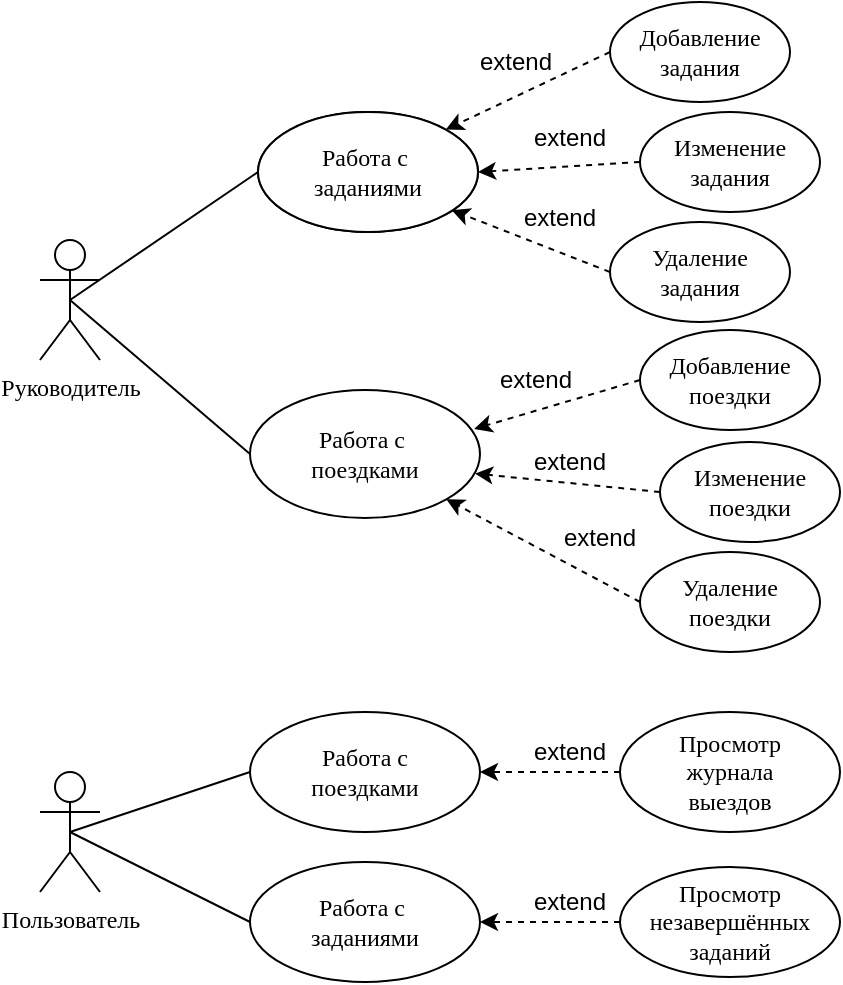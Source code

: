 <mxfile version="13.6.2" type="device" pages="2"><diagram name="Ving_and_User" id="oF56Ck8QvnUyqf3Dc_yR"><mxGraphModel dx="1497" dy="865" grid="1" gridSize="10" guides="1" tooltips="1" connect="1" arrows="1" fold="1" page="1" pageScale="1" pageWidth="827" pageHeight="1169" math="0" shadow="0"><root><mxCell id="jAGrt2J0YsNrdGlfkH3J-0"/><mxCell id="jAGrt2J0YsNrdGlfkH3J-1" parent="jAGrt2J0YsNrdGlfkH3J-0"/><mxCell id="69zOhWd5Mk_UO6jBesnX-0" style="edgeStyle=none;rounded=0;orthogonalLoop=1;jettySize=auto;html=1;exitX=0.5;exitY=0.5;exitDx=0;exitDy=0;exitPerimeter=0;entryX=0;entryY=0.5;entryDx=0;entryDy=0;fontFamily=Tahoma;fontSize=10;fontColor=#000099;endArrow=none;endFill=0;" parent="jAGrt2J0YsNrdGlfkH3J-1" source="jAGrt2J0YsNrdGlfkH3J-4" target="jAGrt2J0YsNrdGlfkH3J-8" edge="1"><mxGeometry relative="1" as="geometry"/></mxCell><mxCell id="jAGrt2J0YsNrdGlfkH3J-4" value="Руководитель" style="shape=umlActor;verticalLabelPosition=bottom;labelBackgroundColor=#ffffff;verticalAlign=top;html=1;outlineConnect=0;fontFamily=Tahoma;" parent="jAGrt2J0YsNrdGlfkH3J-1" vertex="1"><mxGeometry x="250" y="239" width="30" height="60" as="geometry"/></mxCell><mxCell id="jAGrt2J0YsNrdGlfkH3J-8" value="&lt;font style=&quot;font-size: 12px&quot;&gt;Создание&lt;br&gt;задания&lt;/font&gt;" style="ellipse;whiteSpace=wrap;html=1;fontFamily=Tahoma;" parent="jAGrt2J0YsNrdGlfkH3J-1" vertex="1"><mxGeometry x="359" y="175" width="110" height="60" as="geometry"/></mxCell><mxCell id="jAGrt2J0YsNrdGlfkH3J-15" style="edgeStyle=none;rounded=0;orthogonalLoop=1;jettySize=auto;html=1;exitX=0.5;exitY=0.5;exitDx=0;exitDy=0;exitPerimeter=0;fontFamily=Tahoma;entryX=0;entryY=0.5;entryDx=0;entryDy=0;endArrow=none;endFill=0;" parent="jAGrt2J0YsNrdGlfkH3J-1" source="jAGrt2J0YsNrdGlfkH3J-17" target="gumsVrbyaYuRGja6uznP-0" edge="1"><mxGeometry relative="1" as="geometry"><mxPoint x="670.0" y="405" as="targetPoint"/></mxGeometry></mxCell><mxCell id="p03U4cU3a0q63WZSCkxJ-1" style="rounded=0;orthogonalLoop=1;jettySize=auto;html=1;exitX=0.5;exitY=0.5;exitDx=0;exitDy=0;exitPerimeter=0;entryX=0;entryY=0.5;entryDx=0;entryDy=0;endArrow=none;endFill=0;" edge="1" parent="jAGrt2J0YsNrdGlfkH3J-1" source="jAGrt2J0YsNrdGlfkH3J-17" target="xQ48ce1O_omtEna1fN1E-19"><mxGeometry relative="1" as="geometry"/></mxCell><mxCell id="jAGrt2J0YsNrdGlfkH3J-17" value="Пользователь" style="shape=umlActor;verticalLabelPosition=bottom;labelBackgroundColor=#ffffff;verticalAlign=top;html=1;outlineConnect=0;fontFamily=Tahoma;" parent="jAGrt2J0YsNrdGlfkH3J-1" vertex="1"><mxGeometry x="250" y="505" width="30" height="60" as="geometry"/></mxCell><mxCell id="YtZrTKqZkma375A6ufs0-21" style="edgeStyle=none;rounded=0;orthogonalLoop=1;jettySize=auto;html=1;exitX=0.5;exitY=0.5;exitDx=0;exitDy=0;exitPerimeter=0;entryX=0;entryY=0.5;entryDx=0;entryDy=0;startSize=6;endArrow=none;endFill=0;endSize=6;fontFamily=Tahoma;fontSize=10;fontColor=#1A1A1A;" parent="jAGrt2J0YsNrdGlfkH3J-1" source="jAGrt2J0YsNrdGlfkH3J-4" target="YtZrTKqZkma375A6ufs0-19" edge="1"><mxGeometry relative="1" as="geometry"><mxPoint x="215" y="484.0" as="sourcePoint"/></mxGeometry></mxCell><mxCell id="YtZrTKqZkma375A6ufs0-19" value="&lt;font style=&quot;font-size: 12px&quot;&gt;Работа с&amp;nbsp;&lt;br&gt;поездками&lt;br&gt;&lt;/font&gt;" style="ellipse;whiteSpace=wrap;html=1;fontFamily=Tahoma;" parent="jAGrt2J0YsNrdGlfkH3J-1" vertex="1"><mxGeometry x="355" y="314" width="115" height="64" as="geometry"/></mxCell><mxCell id="gumsVrbyaYuRGja6uznP-0" value="Работа с &lt;br&gt;поездками" style="ellipse;whiteSpace=wrap;html=1;fontFamily=Tahoma;verticalAlign=middle;" parent="jAGrt2J0YsNrdGlfkH3J-1" vertex="1"><mxGeometry x="355" y="475" width="115" height="60" as="geometry"/></mxCell><mxCell id="4R0IFtfhH6a-pLV1-HHP-1" value="Работа с&amp;nbsp;&lt;br&gt;заданиями" style="ellipse;whiteSpace=wrap;html=1;fontFamily=Tahoma;" parent="jAGrt2J0YsNrdGlfkH3J-1" vertex="1"><mxGeometry x="359" y="175" width="110" height="60" as="geometry"/></mxCell><mxCell id="xQ48ce1O_omtEna1fN1E-4" style="rounded=0;orthogonalLoop=1;jettySize=auto;html=1;exitX=0;exitY=0.5;exitDx=0;exitDy=0;dashed=1;entryX=1;entryY=0;entryDx=0;entryDy=0;" parent="jAGrt2J0YsNrdGlfkH3J-1" source="xQ48ce1O_omtEna1fN1E-2" target="4R0IFtfhH6a-pLV1-HHP-1" edge="1"><mxGeometry relative="1" as="geometry"><mxPoint x="451.5" y="174" as="targetPoint"/></mxGeometry></mxCell><mxCell id="xQ48ce1O_omtEna1fN1E-2" value="&lt;font style=&quot;font-size: 12px&quot;&gt;Добавление&lt;br&gt;задания&lt;br&gt;&lt;/font&gt;" style="ellipse;whiteSpace=wrap;html=1;fontFamily=Tahoma;" parent="jAGrt2J0YsNrdGlfkH3J-1" vertex="1"><mxGeometry x="535" y="120" width="90" height="50" as="geometry"/></mxCell><mxCell id="xQ48ce1O_omtEna1fN1E-6" style="edgeStyle=none;rounded=0;orthogonalLoop=1;jettySize=auto;html=1;exitX=0;exitY=0.5;exitDx=0;exitDy=0;entryX=1;entryY=0.5;entryDx=0;entryDy=0;dashed=1;" parent="jAGrt2J0YsNrdGlfkH3J-1" source="xQ48ce1O_omtEna1fN1E-3" target="4R0IFtfhH6a-pLV1-HHP-1" edge="1"><mxGeometry relative="1" as="geometry"><mxPoint x="467.5" y="175" as="targetPoint"/></mxGeometry></mxCell><mxCell id="xQ48ce1O_omtEna1fN1E-3" value="&lt;font style=&quot;font-size: 12px&quot;&gt;Изменение задания&lt;br&gt;&lt;/font&gt;" style="ellipse;whiteSpace=wrap;html=1;fontFamily=Tahoma;" parent="jAGrt2J0YsNrdGlfkH3J-1" vertex="1"><mxGeometry x="550" y="175" width="90" height="50" as="geometry"/></mxCell><mxCell id="xQ48ce1O_omtEna1fN1E-5" value="extend" style="text;html=1;strokeColor=none;fillColor=none;align=center;verticalAlign=middle;whiteSpace=wrap;rounded=0;" parent="jAGrt2J0YsNrdGlfkH3J-1" vertex="1"><mxGeometry x="467.5" y="140" width="40" height="20" as="geometry"/></mxCell><mxCell id="xQ48ce1O_omtEna1fN1E-7" value="extend" style="text;html=1;strokeColor=none;fillColor=none;align=center;verticalAlign=middle;whiteSpace=wrap;rounded=0;" parent="jAGrt2J0YsNrdGlfkH3J-1" vertex="1"><mxGeometry x="495" y="180" width="40" height="15" as="geometry"/></mxCell><mxCell id="xQ48ce1O_omtEna1fN1E-8" style="rounded=0;orthogonalLoop=1;jettySize=auto;html=1;exitX=0;exitY=0.5;exitDx=0;exitDy=0;dashed=1;entryX=0.975;entryY=0.304;entryDx=0;entryDy=0;entryPerimeter=0;" parent="jAGrt2J0YsNrdGlfkH3J-1" source="xQ48ce1O_omtEna1fN1E-9" target="YtZrTKqZkma375A6ufs0-19" edge="1"><mxGeometry relative="1" as="geometry"><mxPoint x="470" y="346.5" as="targetPoint"/></mxGeometry></mxCell><mxCell id="xQ48ce1O_omtEna1fN1E-9" value="&lt;font style=&quot;font-size: 12px&quot;&gt;Добавление&lt;br&gt;поездки&lt;br&gt;&lt;/font&gt;" style="ellipse;whiteSpace=wrap;html=1;fontFamily=Tahoma;" parent="jAGrt2J0YsNrdGlfkH3J-1" vertex="1"><mxGeometry x="550" y="284" width="90" height="50" as="geometry"/></mxCell><mxCell id="xQ48ce1O_omtEna1fN1E-10" style="edgeStyle=none;rounded=0;orthogonalLoop=1;jettySize=auto;html=1;exitX=0;exitY=0.5;exitDx=0;exitDy=0;entryX=0.978;entryY=0.653;entryDx=0;entryDy=0;dashed=1;entryPerimeter=0;" parent="jAGrt2J0YsNrdGlfkH3J-1" source="xQ48ce1O_omtEna1fN1E-11" target="YtZrTKqZkma375A6ufs0-19" edge="1"><mxGeometry relative="1" as="geometry"><mxPoint x="470" y="380" as="targetPoint"/></mxGeometry></mxCell><mxCell id="xQ48ce1O_omtEna1fN1E-11" value="&lt;font style=&quot;font-size: 12px&quot;&gt;Изменение&lt;br&gt;поездки&lt;br&gt;&lt;/font&gt;" style="ellipse;whiteSpace=wrap;html=1;fontFamily=Tahoma;" parent="jAGrt2J0YsNrdGlfkH3J-1" vertex="1"><mxGeometry x="560" y="340" width="90" height="50" as="geometry"/></mxCell><mxCell id="xQ48ce1O_omtEna1fN1E-12" value="extend" style="text;html=1;strokeColor=none;fillColor=none;align=center;verticalAlign=middle;whiteSpace=wrap;rounded=0;" parent="jAGrt2J0YsNrdGlfkH3J-1" vertex="1"><mxGeometry x="477.5" y="299" width="40" height="20" as="geometry"/></mxCell><mxCell id="xQ48ce1O_omtEna1fN1E-13" value="extend" style="text;html=1;strokeColor=none;fillColor=none;align=center;verticalAlign=middle;whiteSpace=wrap;rounded=0;" parent="jAGrt2J0YsNrdGlfkH3J-1" vertex="1"><mxGeometry x="495" y="340" width="40" height="20" as="geometry"/></mxCell><mxCell id="xQ48ce1O_omtEna1fN1E-16" style="edgeStyle=none;rounded=0;orthogonalLoop=1;jettySize=auto;html=1;exitX=0;exitY=0.5;exitDx=0;exitDy=0;entryX=1;entryY=0.5;entryDx=0;entryDy=0;dashed=1;" parent="jAGrt2J0YsNrdGlfkH3J-1" source="xQ48ce1O_omtEna1fN1E-17" edge="1"><mxGeometry relative="1" as="geometry"><mxPoint x="470" y="505" as="targetPoint"/></mxGeometry></mxCell><mxCell id="xQ48ce1O_omtEna1fN1E-17" value="&lt;font style=&quot;font-size: 12px&quot;&gt;Просмотр &lt;br&gt;журнала &lt;br&gt;выездов&lt;br&gt;&lt;/font&gt;" style="ellipse;whiteSpace=wrap;html=1;fontFamily=Tahoma;" parent="jAGrt2J0YsNrdGlfkH3J-1" vertex="1"><mxGeometry x="540" y="475" width="110" height="60" as="geometry"/></mxCell><mxCell id="xQ48ce1O_omtEna1fN1E-18" value="extend" style="text;html=1;strokeColor=none;fillColor=none;align=center;verticalAlign=middle;whiteSpace=wrap;rounded=0;" parent="jAGrt2J0YsNrdGlfkH3J-1" vertex="1"><mxGeometry x="495" y="485" width="40" height="20" as="geometry"/></mxCell><mxCell id="xQ48ce1O_omtEna1fN1E-19" value="Работа с&amp;nbsp;&lt;br&gt;заданиями" style="ellipse;whiteSpace=wrap;html=1;fontFamily=Tahoma;verticalAlign=middle;" parent="jAGrt2J0YsNrdGlfkH3J-1" vertex="1"><mxGeometry x="355" y="550" width="115" height="60" as="geometry"/></mxCell><mxCell id="xQ48ce1O_omtEna1fN1E-20" style="edgeStyle=none;rounded=0;orthogonalLoop=1;jettySize=auto;html=1;exitX=0;exitY=0.5;exitDx=0;exitDy=0;entryX=1;entryY=0.5;entryDx=0;entryDy=0;dashed=1;" parent="jAGrt2J0YsNrdGlfkH3J-1" source="xQ48ce1O_omtEna1fN1E-21" target="xQ48ce1O_omtEna1fN1E-19" edge="1"><mxGeometry relative="1" as="geometry"><mxPoint x="470.0" y="575" as="targetPoint"/></mxGeometry></mxCell><mxCell id="xQ48ce1O_omtEna1fN1E-21" value="&lt;font style=&quot;font-size: 12px&quot;&gt;Просмотр незавершённых заданий&lt;br&gt;&lt;/font&gt;" style="ellipse;whiteSpace=wrap;html=1;fontFamily=Tahoma;" parent="jAGrt2J0YsNrdGlfkH3J-1" vertex="1"><mxGeometry x="540" y="552.5" width="110" height="55" as="geometry"/></mxCell><mxCell id="xQ48ce1O_omtEna1fN1E-22" value="extend" style="text;html=1;strokeColor=none;fillColor=none;align=center;verticalAlign=middle;whiteSpace=wrap;rounded=0;" parent="jAGrt2J0YsNrdGlfkH3J-1" vertex="1"><mxGeometry x="494.5" y="560" width="40" height="20" as="geometry"/></mxCell><mxCell id="Bga918_8FdyIKth6O8xT-1" style="rounded=0;orthogonalLoop=1;jettySize=auto;html=1;exitX=0;exitY=0.5;exitDx=0;exitDy=0;entryX=1;entryY=1;entryDx=0;entryDy=0;dashed=1;" parent="jAGrt2J0YsNrdGlfkH3J-1" source="Bga918_8FdyIKth6O8xT-0" target="YtZrTKqZkma375A6ufs0-19" edge="1"><mxGeometry relative="1" as="geometry"/></mxCell><mxCell id="Bga918_8FdyIKth6O8xT-0" value="&lt;font style=&quot;font-size: 12px&quot;&gt;Удаление поездки&lt;br&gt;&lt;/font&gt;" style="ellipse;whiteSpace=wrap;html=1;fontFamily=Tahoma;" parent="jAGrt2J0YsNrdGlfkH3J-1" vertex="1"><mxGeometry x="550" y="395" width="90" height="50" as="geometry"/></mxCell><mxCell id="Bga918_8FdyIKth6O8xT-4" value="extend" style="text;html=1;strokeColor=none;fillColor=none;align=center;verticalAlign=middle;whiteSpace=wrap;rounded=0;" parent="jAGrt2J0YsNrdGlfkH3J-1" vertex="1"><mxGeometry x="510" y="378" width="40" height="20" as="geometry"/></mxCell><mxCell id="Bga918_8FdyIKth6O8xT-6" style="edgeStyle=none;rounded=0;orthogonalLoop=1;jettySize=auto;html=1;exitX=0;exitY=0.5;exitDx=0;exitDy=0;entryX=0.881;entryY=0.818;entryDx=0;entryDy=0;entryPerimeter=0;dashed=1;" parent="jAGrt2J0YsNrdGlfkH3J-1" source="Bga918_8FdyIKth6O8xT-5" target="4R0IFtfhH6a-pLV1-HHP-1" edge="1"><mxGeometry relative="1" as="geometry"/></mxCell><mxCell id="Bga918_8FdyIKth6O8xT-5" value="&lt;font style=&quot;font-size: 12px&quot;&gt;Удаление задания&lt;br&gt;&lt;/font&gt;" style="ellipse;whiteSpace=wrap;html=1;fontFamily=Tahoma;" parent="jAGrt2J0YsNrdGlfkH3J-1" vertex="1"><mxGeometry x="535" y="230" width="90" height="50" as="geometry"/></mxCell><mxCell id="Bga918_8FdyIKth6O8xT-7" value="extend" style="text;html=1;strokeColor=none;fillColor=none;align=center;verticalAlign=middle;whiteSpace=wrap;rounded=0;" parent="jAGrt2J0YsNrdGlfkH3J-1" vertex="1"><mxGeometry x="490" y="220" width="40" height="15" as="geometry"/></mxCell></root></mxGraphModel></diagram><diagram id="-Ex8XRKYDP-mN-t-zl64" name="Admin"><mxGraphModel dx="2370" dy="1370" grid="1" gridSize="10" guides="1" tooltips="1" connect="1" arrows="1" fold="1" page="1" pageScale="1" pageWidth="827" pageHeight="1169" math="0" shadow="0"><root><mxCell id="7gfOfqzFP5w3VZSOWOQJ-0"/><mxCell id="7gfOfqzFP5w3VZSOWOQJ-1" parent="7gfOfqzFP5w3VZSOWOQJ-0"/><mxCell id="7gfOfqzFP5w3VZSOWOQJ-2" style="edgeStyle=none;rounded=0;orthogonalLoop=1;jettySize=auto;html=1;exitX=0.5;exitY=0.5;exitDx=0;exitDy=0;entryX=0;entryY=0.5;entryDx=0;entryDy=0;fontFamily=Tahoma;fontSize=10;fontColor=#000099;endArrow=none;endFill=0;exitPerimeter=0;" edge="1" parent="7gfOfqzFP5w3VZSOWOQJ-1" source="7gfOfqzFP5w3VZSOWOQJ-3" target="7gfOfqzFP5w3VZSOWOQJ-4"><mxGeometry relative="1" as="geometry"><mxPoint x="384.026" y="271.139" as="sourcePoint"/></mxGeometry></mxCell><mxCell id="4vCajw-cfMjF2n8VsVhZ-2" style="edgeStyle=none;rounded=0;orthogonalLoop=1;jettySize=auto;html=1;exitX=0.5;exitY=0.5;exitDx=0;exitDy=0;exitPerimeter=0;endArrow=none;endFill=0;entryX=0;entryY=0.5;entryDx=0;entryDy=0;" edge="1" parent="7gfOfqzFP5w3VZSOWOQJ-1" source="7gfOfqzFP5w3VZSOWOQJ-3" target="4vCajw-cfMjF2n8VsVhZ-1"><mxGeometry relative="1" as="geometry"><mxPoint x="290" y="250" as="targetPoint"/></mxGeometry></mxCell><mxCell id="KU6_lTB2d8kg5Savwbz2-32" style="edgeStyle=none;rounded=0;orthogonalLoop=1;jettySize=auto;html=1;exitX=0.5;exitY=0.5;exitDx=0;exitDy=0;exitPerimeter=0;entryX=0;entryY=0.5;entryDx=0;entryDy=0;endArrow=none;endFill=0;" edge="1" parent="7gfOfqzFP5w3VZSOWOQJ-1" source="7gfOfqzFP5w3VZSOWOQJ-3" target="KU6_lTB2d8kg5Savwbz2-22"><mxGeometry relative="1" as="geometry"/></mxCell><mxCell id="7gfOfqzFP5w3VZSOWOQJ-3" value="Администратор" style="shape=umlActor;verticalLabelPosition=bottom;labelBackgroundColor=#ffffff;verticalAlign=top;html=1;outlineConnect=0;fontFamily=Tahoma;" vertex="1" parent="7gfOfqzFP5w3VZSOWOQJ-1"><mxGeometry x="180" y="451" width="30" height="60" as="geometry"/></mxCell><mxCell id="7gfOfqzFP5w3VZSOWOQJ-4" value="&lt;font style=&quot;font-size: 12px&quot;&gt;Создание&lt;br&gt;задания&lt;/font&gt;" style="ellipse;whiteSpace=wrap;html=1;fontFamily=Tahoma;" vertex="1" parent="7gfOfqzFP5w3VZSOWOQJ-1"><mxGeometry x="420" y="275" width="110" height="60" as="geometry"/></mxCell><mxCell id="7gfOfqzFP5w3VZSOWOQJ-6" value="&lt;font style=&quot;font-size: 12px&quot;&gt;Работа с&lt;br&gt;локациями&lt;br&gt;&lt;/font&gt;" style="ellipse;whiteSpace=wrap;html=1;fontFamily=Tahoma;" vertex="1" parent="7gfOfqzFP5w3VZSOWOQJ-1"><mxGeometry x="420" y="449" width="115" height="64" as="geometry"/></mxCell><mxCell id="7gfOfqzFP5w3VZSOWOQJ-7" value="Работа с&amp;nbsp;&lt;br&gt;пользователями" style="ellipse;whiteSpace=wrap;html=1;fontFamily=Tahoma;" vertex="1" parent="7gfOfqzFP5w3VZSOWOQJ-1"><mxGeometry x="420" y="275" width="110" height="60" as="geometry"/></mxCell><mxCell id="7gfOfqzFP5w3VZSOWOQJ-8" style="rounded=0;orthogonalLoop=1;jettySize=auto;html=1;exitX=0;exitY=0.5;exitDx=0;exitDy=0;dashed=1;entryX=1;entryY=0;entryDx=0;entryDy=0;" edge="1" parent="7gfOfqzFP5w3VZSOWOQJ-1" source="7gfOfqzFP5w3VZSOWOQJ-9" target="7gfOfqzFP5w3VZSOWOQJ-7"><mxGeometry relative="1" as="geometry"><mxPoint x="512.5" y="274" as="targetPoint"/></mxGeometry></mxCell><mxCell id="7gfOfqzFP5w3VZSOWOQJ-9" value="&lt;font style=&quot;font-size: 12px&quot;&gt;Добавление&lt;br&gt;пользователя&lt;br&gt;&lt;/font&gt;" style="ellipse;whiteSpace=wrap;html=1;fontFamily=Tahoma;" vertex="1" parent="7gfOfqzFP5w3VZSOWOQJ-1"><mxGeometry x="600" y="225" width="90" height="50" as="geometry"/></mxCell><mxCell id="7gfOfqzFP5w3VZSOWOQJ-10" style="edgeStyle=none;rounded=0;orthogonalLoop=1;jettySize=auto;html=1;exitX=0;exitY=0.5;exitDx=0;exitDy=0;entryX=1;entryY=0.5;entryDx=0;entryDy=0;dashed=1;" edge="1" parent="7gfOfqzFP5w3VZSOWOQJ-1" source="7gfOfqzFP5w3VZSOWOQJ-11" target="7gfOfqzFP5w3VZSOWOQJ-7"><mxGeometry relative="1" as="geometry"><mxPoint x="528.5" y="275" as="targetPoint"/></mxGeometry></mxCell><mxCell id="7gfOfqzFP5w3VZSOWOQJ-11" value="&lt;font style=&quot;font-size: 12px&quot;&gt;Изменение пользователя&lt;br&gt;&lt;/font&gt;" style="ellipse;whiteSpace=wrap;html=1;fontFamily=Tahoma;" vertex="1" parent="7gfOfqzFP5w3VZSOWOQJ-1"><mxGeometry x="611" y="280" width="90" height="50" as="geometry"/></mxCell><mxCell id="7gfOfqzFP5w3VZSOWOQJ-12" value="extend" style="text;html=1;strokeColor=none;fillColor=none;align=center;verticalAlign=middle;whiteSpace=wrap;rounded=0;" vertex="1" parent="7gfOfqzFP5w3VZSOWOQJ-1"><mxGeometry x="528.5" y="240" width="40" height="20" as="geometry"/></mxCell><mxCell id="7gfOfqzFP5w3VZSOWOQJ-13" value="extend" style="text;html=1;strokeColor=none;fillColor=none;align=center;verticalAlign=middle;whiteSpace=wrap;rounded=0;" vertex="1" parent="7gfOfqzFP5w3VZSOWOQJ-1"><mxGeometry x="556" y="280" width="40" height="15" as="geometry"/></mxCell><mxCell id="7gfOfqzFP5w3VZSOWOQJ-14" style="rounded=0;orthogonalLoop=1;jettySize=auto;html=1;exitX=0;exitY=0.5;exitDx=0;exitDy=0;dashed=1;entryX=1;entryY=0;entryDx=0;entryDy=0;" edge="1" parent="7gfOfqzFP5w3VZSOWOQJ-1" source="7gfOfqzFP5w3VZSOWOQJ-15" target="7gfOfqzFP5w3VZSOWOQJ-6"><mxGeometry relative="1" as="geometry"><mxPoint x="535" y="462.5" as="targetPoint"/></mxGeometry></mxCell><mxCell id="7gfOfqzFP5w3VZSOWOQJ-15" value="&lt;font style=&quot;font-size: 12px&quot;&gt;Добавление&lt;br&gt;локации&lt;br&gt;&lt;/font&gt;" style="ellipse;whiteSpace=wrap;html=1;fontFamily=Tahoma;" vertex="1" parent="7gfOfqzFP5w3VZSOWOQJ-1"><mxGeometry x="615" y="400" width="90" height="50" as="geometry"/></mxCell><mxCell id="7gfOfqzFP5w3VZSOWOQJ-16" style="edgeStyle=none;rounded=0;orthogonalLoop=1;jettySize=auto;html=1;exitX=0;exitY=0.5;exitDx=0;exitDy=0;entryX=1;entryY=0.5;entryDx=0;entryDy=0;dashed=1;" edge="1" parent="7gfOfqzFP5w3VZSOWOQJ-1" source="7gfOfqzFP5w3VZSOWOQJ-17" target="7gfOfqzFP5w3VZSOWOQJ-6"><mxGeometry relative="1" as="geometry"><mxPoint x="535" y="496" as="targetPoint"/></mxGeometry></mxCell><mxCell id="7gfOfqzFP5w3VZSOWOQJ-17" value="&lt;font style=&quot;font-size: 12px&quot;&gt;Изменение&lt;br&gt;локации&lt;br&gt;&lt;/font&gt;" style="ellipse;whiteSpace=wrap;html=1;fontFamily=Tahoma;" vertex="1" parent="7gfOfqzFP5w3VZSOWOQJ-1"><mxGeometry x="625" y="456" width="90" height="50" as="geometry"/></mxCell><mxCell id="7gfOfqzFP5w3VZSOWOQJ-18" value="extend" style="text;html=1;strokeColor=none;fillColor=none;align=center;verticalAlign=middle;whiteSpace=wrap;rounded=0;" vertex="1" parent="7gfOfqzFP5w3VZSOWOQJ-1"><mxGeometry x="542.5" y="415" width="40" height="20" as="geometry"/></mxCell><mxCell id="7gfOfqzFP5w3VZSOWOQJ-19" value="extend" style="text;html=1;strokeColor=none;fillColor=none;align=center;verticalAlign=middle;whiteSpace=wrap;rounded=0;" vertex="1" parent="7gfOfqzFP5w3VZSOWOQJ-1"><mxGeometry x="560" y="456" width="40" height="20" as="geometry"/></mxCell><mxCell id="7gfOfqzFP5w3VZSOWOQJ-20" style="rounded=0;orthogonalLoop=1;jettySize=auto;html=1;exitX=0;exitY=0.5;exitDx=0;exitDy=0;entryX=1;entryY=1;entryDx=0;entryDy=0;dashed=1;" edge="1" parent="7gfOfqzFP5w3VZSOWOQJ-1" source="7gfOfqzFP5w3VZSOWOQJ-21" target="7gfOfqzFP5w3VZSOWOQJ-6"><mxGeometry relative="1" as="geometry"/></mxCell><mxCell id="7gfOfqzFP5w3VZSOWOQJ-21" value="&lt;font style=&quot;font-size: 12px&quot;&gt;Удаление локации&lt;br&gt;&lt;/font&gt;" style="ellipse;whiteSpace=wrap;html=1;fontFamily=Tahoma;" vertex="1" parent="7gfOfqzFP5w3VZSOWOQJ-1"><mxGeometry x="615" y="511" width="90" height="50" as="geometry"/></mxCell><mxCell id="7gfOfqzFP5w3VZSOWOQJ-22" value="extend" style="text;html=1;strokeColor=none;fillColor=none;align=center;verticalAlign=middle;whiteSpace=wrap;rounded=0;" vertex="1" parent="7gfOfqzFP5w3VZSOWOQJ-1"><mxGeometry x="560" y="498" width="40" height="20" as="geometry"/></mxCell><mxCell id="7gfOfqzFP5w3VZSOWOQJ-23" style="edgeStyle=none;rounded=0;orthogonalLoop=1;jettySize=auto;html=1;exitX=0;exitY=0.5;exitDx=0;exitDy=0;entryX=0.881;entryY=0.818;entryDx=0;entryDy=0;entryPerimeter=0;dashed=1;" edge="1" parent="7gfOfqzFP5w3VZSOWOQJ-1" source="7gfOfqzFP5w3VZSOWOQJ-24" target="7gfOfqzFP5w3VZSOWOQJ-7"><mxGeometry relative="1" as="geometry"/></mxCell><mxCell id="7gfOfqzFP5w3VZSOWOQJ-24" value="&lt;font style=&quot;font-size: 12px&quot;&gt;Удаление пользователя&lt;br&gt;&lt;/font&gt;" style="ellipse;whiteSpace=wrap;html=1;fontFamily=Tahoma;" vertex="1" parent="7gfOfqzFP5w3VZSOWOQJ-1"><mxGeometry x="600" y="335" width="90" height="50" as="geometry"/></mxCell><mxCell id="7gfOfqzFP5w3VZSOWOQJ-25" value="extend" style="text;html=1;strokeColor=none;fillColor=none;align=center;verticalAlign=middle;whiteSpace=wrap;rounded=0;" vertex="1" parent="7gfOfqzFP5w3VZSOWOQJ-1"><mxGeometry x="551" y="320" width="40" height="15" as="geometry"/></mxCell><mxCell id="4vCajw-cfMjF2n8VsVhZ-1" value="Работа с&amp;nbsp;&lt;br&gt;группами" style="ellipse;whiteSpace=wrap;html=1;fontFamily=Tahoma;" vertex="1" parent="7gfOfqzFP5w3VZSOWOQJ-1"><mxGeometry x="420" y="160" width="110" height="60" as="geometry"/></mxCell><mxCell id="KU6_lTB2d8kg5Savwbz2-0" style="edgeStyle=none;rounded=0;orthogonalLoop=1;jettySize=auto;html=1;entryX=1;entryY=0.5;entryDx=0;entryDy=0;dashed=1;exitX=0;exitY=0.5;exitDx=0;exitDy=0;" edge="1" parent="7gfOfqzFP5w3VZSOWOQJ-1" source="KU6_lTB2d8kg5Savwbz2-3"><mxGeometry relative="1" as="geometry"><mxPoint x="530.0" y="190" as="targetPoint"/><mxPoint x="610" y="185" as="sourcePoint"/></mxGeometry></mxCell><mxCell id="KU6_lTB2d8kg5Savwbz2-2" value="extend" style="text;html=1;strokeColor=none;fillColor=none;align=center;verticalAlign=middle;whiteSpace=wrap;rounded=0;" vertex="1" parent="7gfOfqzFP5w3VZSOWOQJ-1"><mxGeometry x="550" y="170" width="40" height="20" as="geometry"/></mxCell><mxCell id="KU6_lTB2d8kg5Savwbz2-3" value="&lt;font style=&quot;font-size: 12px&quot;&gt;Просмотр&amp;nbsp;&lt;br&gt;групп&lt;br&gt;&lt;/font&gt;" style="ellipse;whiteSpace=wrap;html=1;fontFamily=Tahoma;" vertex="1" parent="7gfOfqzFP5w3VZSOWOQJ-1"><mxGeometry x="600" y="165" width="90" height="50" as="geometry"/></mxCell><mxCell id="KU6_lTB2d8kg5Savwbz2-9" style="edgeStyle=none;rounded=0;orthogonalLoop=1;jettySize=auto;html=1;entryX=0;entryY=0.5;entryDx=0;entryDy=0;endArrow=none;endFill=0;exitX=0.5;exitY=0.5;exitDx=0;exitDy=0;exitPerimeter=0;" edge="1" parent="7gfOfqzFP5w3VZSOWOQJ-1" source="7gfOfqzFP5w3VZSOWOQJ-3" target="7gfOfqzFP5w3VZSOWOQJ-6"><mxGeometry relative="1" as="geometry"><mxPoint x="378.371" y="628.491" as="sourcePoint"/></mxGeometry></mxCell><mxCell id="KU6_lTB2d8kg5Savwbz2-10" value="&lt;font style=&quot;font-size: 12px&quot;&gt;Работа с&lt;br&gt;транспортом&lt;br&gt;&lt;/font&gt;" style="ellipse;whiteSpace=wrap;html=1;fontFamily=Tahoma;" vertex="1" parent="7gfOfqzFP5w3VZSOWOQJ-1"><mxGeometry x="420" y="619" width="115" height="64" as="geometry"/></mxCell><mxCell id="KU6_lTB2d8kg5Savwbz2-11" style="rounded=0;orthogonalLoop=1;jettySize=auto;html=1;exitX=0;exitY=0.5;exitDx=0;exitDy=0;dashed=1;entryX=1;entryY=0;entryDx=0;entryDy=0;" edge="1" source="KU6_lTB2d8kg5Savwbz2-12" target="KU6_lTB2d8kg5Savwbz2-10" parent="7gfOfqzFP5w3VZSOWOQJ-1"><mxGeometry relative="1" as="geometry"><mxPoint x="535" y="632.5" as="targetPoint"/></mxGeometry></mxCell><mxCell id="KU6_lTB2d8kg5Savwbz2-12" value="&lt;font style=&quot;font-size: 12px&quot;&gt;Добавление&lt;br&gt;машины&lt;br&gt;&lt;/font&gt;" style="ellipse;whiteSpace=wrap;html=1;fontFamily=Tahoma;" vertex="1" parent="7gfOfqzFP5w3VZSOWOQJ-1"><mxGeometry x="615" y="570" width="90" height="50" as="geometry"/></mxCell><mxCell id="KU6_lTB2d8kg5Savwbz2-13" style="edgeStyle=none;rounded=0;orthogonalLoop=1;jettySize=auto;html=1;exitX=0;exitY=0.5;exitDx=0;exitDy=0;entryX=1;entryY=0.5;entryDx=0;entryDy=0;dashed=1;" edge="1" source="KU6_lTB2d8kg5Savwbz2-14" target="KU6_lTB2d8kg5Savwbz2-10" parent="7gfOfqzFP5w3VZSOWOQJ-1"><mxGeometry relative="1" as="geometry"><mxPoint x="535" y="666" as="targetPoint"/></mxGeometry></mxCell><mxCell id="KU6_lTB2d8kg5Savwbz2-14" value="&lt;font style=&quot;font-size: 12px&quot;&gt;Изменение&lt;br&gt;машины&lt;br&gt;&lt;/font&gt;" style="ellipse;whiteSpace=wrap;html=1;fontFamily=Tahoma;" vertex="1" parent="7gfOfqzFP5w3VZSOWOQJ-1"><mxGeometry x="625" y="626" width="90" height="50" as="geometry"/></mxCell><mxCell id="KU6_lTB2d8kg5Savwbz2-15" value="extend" style="text;html=1;strokeColor=none;fillColor=none;align=center;verticalAlign=middle;whiteSpace=wrap;rounded=0;" vertex="1" parent="7gfOfqzFP5w3VZSOWOQJ-1"><mxGeometry x="542.5" y="585" width="40" height="20" as="geometry"/></mxCell><mxCell id="KU6_lTB2d8kg5Savwbz2-16" value="extend" style="text;html=1;strokeColor=none;fillColor=none;align=center;verticalAlign=middle;whiteSpace=wrap;rounded=0;" vertex="1" parent="7gfOfqzFP5w3VZSOWOQJ-1"><mxGeometry x="560" y="626" width="40" height="20" as="geometry"/></mxCell><mxCell id="KU6_lTB2d8kg5Savwbz2-17" style="rounded=0;orthogonalLoop=1;jettySize=auto;html=1;exitX=0;exitY=0.5;exitDx=0;exitDy=0;entryX=1;entryY=1;entryDx=0;entryDy=0;dashed=1;" edge="1" source="KU6_lTB2d8kg5Savwbz2-18" target="KU6_lTB2d8kg5Savwbz2-10" parent="7gfOfqzFP5w3VZSOWOQJ-1"><mxGeometry relative="1" as="geometry"/></mxCell><mxCell id="KU6_lTB2d8kg5Savwbz2-18" value="&lt;font style=&quot;font-size: 12px&quot;&gt;Удаление машины&lt;br&gt;&lt;/font&gt;" style="ellipse;whiteSpace=wrap;html=1;fontFamily=Tahoma;" vertex="1" parent="7gfOfqzFP5w3VZSOWOQJ-1"><mxGeometry x="615" y="681" width="90" height="50" as="geometry"/></mxCell><mxCell id="KU6_lTB2d8kg5Savwbz2-19" value="extend" style="text;html=1;strokeColor=none;fillColor=none;align=center;verticalAlign=middle;whiteSpace=wrap;rounded=0;" vertex="1" parent="7gfOfqzFP5w3VZSOWOQJ-1"><mxGeometry x="560" y="668" width="40" height="20" as="geometry"/></mxCell><mxCell id="KU6_lTB2d8kg5Savwbz2-20" style="edgeStyle=none;rounded=0;orthogonalLoop=1;jettySize=auto;html=1;exitX=0.5;exitY=0.5;exitDx=0;exitDy=0;entryX=0;entryY=0.5;entryDx=0;entryDy=0;endArrow=none;endFill=0;exitPerimeter=0;" edge="1" target="KU6_lTB2d8kg5Savwbz2-10" parent="7gfOfqzFP5w3VZSOWOQJ-1" source="7gfOfqzFP5w3VZSOWOQJ-3"><mxGeometry relative="1" as="geometry"><mxPoint x="395.0" y="651" as="sourcePoint"/></mxGeometry></mxCell><mxCell id="KU6_lTB2d8kg5Savwbz2-22" value="&lt;font style=&quot;font-size: 12px&quot;&gt;Работа с&lt;br&gt;персоналом&lt;br&gt;&lt;/font&gt;" style="ellipse;whiteSpace=wrap;html=1;fontFamily=Tahoma;" vertex="1" parent="7gfOfqzFP5w3VZSOWOQJ-1"><mxGeometry x="420" y="789" width="115" height="64" as="geometry"/></mxCell><mxCell id="KU6_lTB2d8kg5Savwbz2-23" style="rounded=0;orthogonalLoop=1;jettySize=auto;html=1;exitX=0;exitY=0.5;exitDx=0;exitDy=0;dashed=1;entryX=1;entryY=0;entryDx=0;entryDy=0;" edge="1" source="KU6_lTB2d8kg5Savwbz2-24" target="KU6_lTB2d8kg5Savwbz2-22" parent="7gfOfqzFP5w3VZSOWOQJ-1"><mxGeometry relative="1" as="geometry"><mxPoint x="535" y="802.5" as="targetPoint"/></mxGeometry></mxCell><mxCell id="KU6_lTB2d8kg5Savwbz2-24" value="&lt;font style=&quot;font-size: 12px&quot;&gt;Добавление&lt;br&gt;сотрудника&lt;br&gt;&lt;/font&gt;" style="ellipse;whiteSpace=wrap;html=1;fontFamily=Tahoma;" vertex="1" parent="7gfOfqzFP5w3VZSOWOQJ-1"><mxGeometry x="615" y="740" width="90" height="50" as="geometry"/></mxCell><mxCell id="KU6_lTB2d8kg5Savwbz2-25" style="edgeStyle=none;rounded=0;orthogonalLoop=1;jettySize=auto;html=1;exitX=0;exitY=0.5;exitDx=0;exitDy=0;entryX=1;entryY=0.5;entryDx=0;entryDy=0;dashed=1;" edge="1" source="KU6_lTB2d8kg5Savwbz2-26" target="KU6_lTB2d8kg5Savwbz2-22" parent="7gfOfqzFP5w3VZSOWOQJ-1"><mxGeometry relative="1" as="geometry"><mxPoint x="535" y="836" as="targetPoint"/></mxGeometry></mxCell><mxCell id="KU6_lTB2d8kg5Savwbz2-26" value="&lt;font style=&quot;font-size: 12px&quot;&gt;Изменение&lt;br&gt;сотрудника&lt;br&gt;&lt;/font&gt;" style="ellipse;whiteSpace=wrap;html=1;fontFamily=Tahoma;" vertex="1" parent="7gfOfqzFP5w3VZSOWOQJ-1"><mxGeometry x="625" y="796" width="90" height="50" as="geometry"/></mxCell><mxCell id="KU6_lTB2d8kg5Savwbz2-27" value="extend" style="text;html=1;strokeColor=none;fillColor=none;align=center;verticalAlign=middle;whiteSpace=wrap;rounded=0;" vertex="1" parent="7gfOfqzFP5w3VZSOWOQJ-1"><mxGeometry x="542.5" y="755" width="40" height="20" as="geometry"/></mxCell><mxCell id="KU6_lTB2d8kg5Savwbz2-28" value="extend" style="text;html=1;strokeColor=none;fillColor=none;align=center;verticalAlign=middle;whiteSpace=wrap;rounded=0;" vertex="1" parent="7gfOfqzFP5w3VZSOWOQJ-1"><mxGeometry x="560" y="796" width="40" height="20" as="geometry"/></mxCell><mxCell id="KU6_lTB2d8kg5Savwbz2-29" style="rounded=0;orthogonalLoop=1;jettySize=auto;html=1;exitX=0;exitY=0.5;exitDx=0;exitDy=0;entryX=1;entryY=1;entryDx=0;entryDy=0;dashed=1;" edge="1" source="KU6_lTB2d8kg5Savwbz2-30" target="KU6_lTB2d8kg5Savwbz2-22" parent="7gfOfqzFP5w3VZSOWOQJ-1"><mxGeometry relative="1" as="geometry"/></mxCell><mxCell id="KU6_lTB2d8kg5Savwbz2-30" value="&lt;font style=&quot;font-size: 12px&quot;&gt;Удаление сотрудника&lt;br&gt;&lt;/font&gt;" style="ellipse;whiteSpace=wrap;html=1;fontFamily=Tahoma;" vertex="1" parent="7gfOfqzFP5w3VZSOWOQJ-1"><mxGeometry x="615" y="851" width="90" height="50" as="geometry"/></mxCell><mxCell id="KU6_lTB2d8kg5Savwbz2-31" value="extend" style="text;html=1;strokeColor=none;fillColor=none;align=center;verticalAlign=middle;whiteSpace=wrap;rounded=0;" vertex="1" parent="7gfOfqzFP5w3VZSOWOQJ-1"><mxGeometry x="560" y="838" width="40" height="20" as="geometry"/></mxCell></root></mxGraphModel></diagram></mxfile>